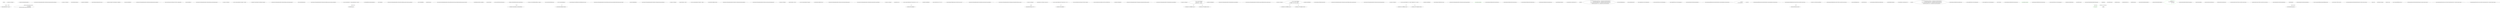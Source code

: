 digraph  {
n95 [label=response, span=""];
n96 [label="Nancy.Tests.Unit.ResponseExtensionsFixture", span=""];
n0 [cluster="Nancy.Tests.Unit.ResponseExtensionsFixture.Should_add_content_disposition_header_for_attachments()", label="Entry Nancy.Tests.Unit.ResponseExtensionsFixture.Should_add_content_disposition_header_for_attachments()", span="13-13"];
n1 [cluster="Nancy.Tests.Unit.ResponseExtensionsFixture.Should_add_content_disposition_header_for_attachments()", label="var response = new Response()", span="15-15"];
n6 [cluster="Nancy.Response.Response()", label="Entry Nancy.Response.Response()", span="15-15"];
n3 [cluster="Nancy.Tests.Unit.ResponseExtensionsFixture.Should_add_content_disposition_header_for_attachments()", label="result.Headers.ShouldNotBeNull()", span="19-19"];
n7 [cluster="Nancy.Response.AsAttachment(string, string)", label="Entry Nancy.Response.AsAttachment(string, string)", span="17-17"];
n4 [cluster="Nancy.Tests.Unit.ResponseExtensionsFixture.Should_add_content_disposition_header_for_attachments()", label="result.Headers.ContainsKey(''Content-Disposition'').ShouldBeTrue()", span="20-20"];
n8 [cluster="object.ShouldNotBeNull()", label="Entry object.ShouldNotBeNull()", span="125-125"];
n5 [cluster="Nancy.Tests.Unit.ResponseExtensionsFixture.Should_add_content_disposition_header_for_attachments()", label="Exit Nancy.Tests.Unit.ResponseExtensionsFixture.Should_add_content_disposition_header_for_attachments()", span="13-13"];
n9 [cluster="System.Collections.Generic.IDictionary<TKey, TValue>.ContainsKey(TKey)", label="Entry System.Collections.Generic.IDictionary<TKey, TValue>.ContainsKey(TKey)", span="0-0"];
n10 [cluster="bool.ShouldBeTrue()", label="Entry bool.ShouldBeTrue()", span="70-70"];
n11 [cluster="Nancy.Tests.Unit.ResponseExtensionsFixture.Should_have_filename_in_content_disposition_header()", label="Entry Nancy.Tests.Unit.ResponseExtensionsFixture.Should_have_filename_in_content_disposition_header()", span="24-24"];
n12 [cluster="Nancy.Tests.Unit.ResponseExtensionsFixture.Should_have_filename_in_content_disposition_header()", label="var response = new Response()", span="26-26"];
n13 [cluster="Nancy.Tests.Unit.ResponseExtensionsFixture.Should_have_filename_in_content_disposition_header()", label="var result = response.AsAttachment(''testing.html'', ''text/html'')", span="28-28"];
n14 [cluster="Nancy.Tests.Unit.ResponseExtensionsFixture.Should_have_filename_in_content_disposition_header()", label="result.Headers[''Content-Disposition''].ShouldContain(''testing.html'')", span="30-30"];
n15 [cluster="Nancy.Tests.Unit.ResponseExtensionsFixture.Should_have_filename_in_content_disposition_header()", label="Exit Nancy.Tests.Unit.ResponseExtensionsFixture.Should_have_filename_in_content_disposition_header()", span="24-24"];
n16 [cluster="string.ShouldContain(string)", label="Entry string.ShouldContain(string)", span="55-55"];
n17 [cluster="Nancy.Tests.Unit.ResponseExtensionsFixture.Should_not_allow_null_filename_on_generic_responses_as_attachments()", label="Entry Nancy.Tests.Unit.ResponseExtensionsFixture.Should_not_allow_null_filename_on_generic_responses_as_attachments()", span="34-34"];
n18 [cluster="Nancy.Tests.Unit.ResponseExtensionsFixture.Should_not_allow_null_filename_on_generic_responses_as_attachments()", label="var response = new Response()", span="36-36"];
n19 [cluster="Nancy.Tests.Unit.ResponseExtensionsFixture.Should_not_allow_null_filename_on_generic_responses_as_attachments()", label="var result = Record.Exception(() => response.AsAttachment(null, ''text/html''))", span="38-38"];
n25 [cluster="lambda expression", label="response.AsAttachment(null, ''text/html'')", span="38-38"];
n20 [cluster="Nancy.Tests.Unit.ResponseExtensionsFixture.Should_not_allow_null_filename_on_generic_responses_as_attachments()", label="result.ShouldBeOfType(typeof(ArgumentException))", span="40-40"];
n22 [cluster="Unk.Exception", label="Entry Unk.Exception", span=""];
n24 [cluster="lambda expression", label="Entry lambda expression", span="38-38"];
n21 [cluster="Nancy.Tests.Unit.ResponseExtensionsFixture.Should_not_allow_null_filename_on_generic_responses_as_attachments()", label="Exit Nancy.Tests.Unit.ResponseExtensionsFixture.Should_not_allow_null_filename_on_generic_responses_as_attachments()", span="34-34"];
n23 [cluster="Unk.ShouldBeOfType", label="Entry Unk.ShouldBeOfType", span=""];
n26 [cluster="lambda expression", label="Exit lambda expression", span="38-38"];
n27 [cluster="Nancy.Tests.Unit.ResponseExtensionsFixture.Should_use_filename_and_content_type_for_attachments_from_file_response_if_not_overridden()", label="Entry Nancy.Tests.Unit.ResponseExtensionsFixture.Should_use_filename_and_content_type_for_attachments_from_file_response_if_not_overridden()", span="44-44"];
n28 [cluster="Nancy.Tests.Unit.ResponseExtensionsFixture.Should_use_filename_and_content_type_for_attachments_from_file_response_if_not_overridden()", label="var assemblyPath =\r\n                Path.GetDirectoryName(this.GetType().Assembly.Location)", span="47-48"];
n29 [cluster="Nancy.Tests.Unit.ResponseExtensionsFixture.Should_use_filename_and_content_type_for_attachments_from_file_response_if_not_overridden()", label="GenericFileResponse.RootPath = assemblyPath", span="50-50"];
n36 [cluster="object.GetType()", label="Entry object.GetType()", span="0-0"];
n37 [cluster="System.IO.Path.GetDirectoryName(string)", label="Entry System.IO.Path.GetDirectoryName(string)", span="0-0"];
n30 [cluster="Nancy.Tests.Unit.ResponseExtensionsFixture.Should_use_filename_and_content_type_for_attachments_from_file_response_if_not_overridden()", label="var filename = Path.GetFileName(this.GetType().Assembly.Location)", span="52-52"];
n31 [cluster="Nancy.Tests.Unit.ResponseExtensionsFixture.Should_use_filename_and_content_type_for_attachments_from_file_response_if_not_overridden()", label="var response = new GenericFileResponse(filename, ''image/png'')", span="53-53"];
n38 [cluster="System.IO.Path.GetFileName(string)", label="Entry System.IO.Path.GetFileName(string)", span="0-0"];
n33 [cluster="Nancy.Tests.Unit.ResponseExtensionsFixture.Should_use_filename_and_content_type_for_attachments_from_file_response_if_not_overridden()", label="result.Headers[''Content-Disposition''].ShouldContain(filename)", span="59-59"];
n32 [cluster="Nancy.Tests.Unit.ResponseExtensionsFixture.Should_use_filename_and_content_type_for_attachments_from_file_response_if_not_overridden()", label="var result = response.AsAttachment()", span="56-56"];
n39 [cluster="Nancy.Responses.GenericFileResponse.GenericFileResponse(string, string)", label="Entry Nancy.Responses.GenericFileResponse.GenericFileResponse(string, string)", span="30-30"];
n34 [cluster="Nancy.Tests.Unit.ResponseExtensionsFixture.Should_use_filename_and_content_type_for_attachments_from_file_response_if_not_overridden()", label="result.ContentType.ShouldEqual(''image/png'')", span="60-60"];
n35 [cluster="Nancy.Tests.Unit.ResponseExtensionsFixture.Should_use_filename_and_content_type_for_attachments_from_file_response_if_not_overridden()", label="Exit Nancy.Tests.Unit.ResponseExtensionsFixture.Should_use_filename_and_content_type_for_attachments_from_file_response_if_not_overridden()", span="44-44"];
n40 [cluster="object.ShouldEqual(object)", label="Entry object.ShouldEqual(object)", span="80-80"];
n41 [cluster="Nancy.Tests.Unit.ResponseExtensionsFixture.Should_allow_overriding_of_content_type_for_attachments()", label="Entry Nancy.Tests.Unit.ResponseExtensionsFixture.Should_allow_overriding_of_content_type_for_attachments()", span="64-64"];
n42 [cluster="Nancy.Tests.Unit.ResponseExtensionsFixture.Should_allow_overriding_of_content_type_for_attachments()", label="var response = new Response()", span="66-66"];
n43 [cluster="Nancy.Tests.Unit.ResponseExtensionsFixture.Should_allow_overriding_of_content_type_for_attachments()", label="response.ContentType = ''test/test''", span="67-67"];
n44 [cluster="Nancy.Tests.Unit.ResponseExtensionsFixture.Should_allow_overriding_of_content_type_for_attachments()", label="var result = response.AsAttachment(''testing.html'', ''text/html'')", span="69-69"];
n45 [cluster="Nancy.Tests.Unit.ResponseExtensionsFixture.Should_allow_overriding_of_content_type_for_attachments()", label="result.ContentType.ShouldEqual(''text/html'')", span="71-71"];
n46 [cluster="Nancy.Tests.Unit.ResponseExtensionsFixture.Should_allow_overriding_of_content_type_for_attachments()", label="Exit Nancy.Tests.Unit.ResponseExtensionsFixture.Should_allow_overriding_of_content_type_for_attachments()", span="64-64"];
n47 [cluster="Nancy.Tests.Unit.ResponseExtensionsFixture.Should_not_set_content_type_for_attachment_if_null()", label="Entry Nancy.Tests.Unit.ResponseExtensionsFixture.Should_not_set_content_type_for_attachment_if_null()", span="75-75"];
n48 [cluster="Nancy.Tests.Unit.ResponseExtensionsFixture.Should_not_set_content_type_for_attachment_if_null()", label="var response = new Response()", span="77-77"];
n49 [cluster="Nancy.Tests.Unit.ResponseExtensionsFixture.Should_not_set_content_type_for_attachment_if_null()", label="response.ContentType = ''test/test''", span="78-78"];
n50 [cluster="Nancy.Tests.Unit.ResponseExtensionsFixture.Should_not_set_content_type_for_attachment_if_null()", label="var result = response.AsAttachment(''testing.html'')", span="80-80"];
n51 [cluster="Nancy.Tests.Unit.ResponseExtensionsFixture.Should_not_set_content_type_for_attachment_if_null()", label="result.ContentType.ShouldEqual(''test/test'')", span="82-82"];
n52 [cluster="Nancy.Tests.Unit.ResponseExtensionsFixture.Should_not_set_content_type_for_attachment_if_null()", label="Exit Nancy.Tests.Unit.ResponseExtensionsFixture.Should_not_set_content_type_for_attachment_if_null()", span="75-75"];
n53 [cluster="Nancy.Tests.Unit.ResponseExtensionsFixture.Should_handle_null_response_headers_using_withheaders()", label="Entry Nancy.Tests.Unit.ResponseExtensionsFixture.Should_handle_null_response_headers_using_withheaders()", span="86-86"];
n54 [cluster="Nancy.Tests.Unit.ResponseExtensionsFixture.Should_handle_null_response_headers_using_withheaders()", label="var response = new Response()", span="88-88"];
n55 [cluster="Nancy.Tests.Unit.ResponseExtensionsFixture.Should_handle_null_response_headers_using_withheaders()", label="response.Headers = null", span="89-89"];
n56 [cluster="Nancy.Tests.Unit.ResponseExtensionsFixture.Should_handle_null_response_headers_using_withheaders()", label="var result = response.WithHeaders(new[] { Tuple.Create(''test'', ''test'') })", span="91-91"];
n57 [cluster="Nancy.Tests.Unit.ResponseExtensionsFixture.Should_handle_null_response_headers_using_withheaders()", label="result.Headers.ShouldNotBeNull()", span="93-93"];
n60 [cluster="System.Tuple.Create<T1, T2>(T1, T2)", label="Entry System.Tuple.Create<T1, T2>(T1, T2)", span="0-0"];
n61 [cluster="Nancy.Response.WithHeaders(params System.Tuple<string, string>[])", label="Entry Nancy.Response.WithHeaders(params System.Tuple<string, string>[])", span="74-74"];
n58 [cluster="Nancy.Tests.Unit.ResponseExtensionsFixture.Should_handle_null_response_headers_using_withheaders()", label="result.Headers.Count.ShouldEqual(1)", span="94-94"];
n59 [cluster="Nancy.Tests.Unit.ResponseExtensionsFixture.Should_handle_null_response_headers_using_withheaders()", label="Exit Nancy.Tests.Unit.ResponseExtensionsFixture.Should_handle_null_response_headers_using_withheaders()", span="86-86"];
n62 [cluster="Nancy.Tests.Unit.ResponseExtensionsFixture.Should_append_to_existing_headers_if_already_in_response()", label="Entry Nancy.Tests.Unit.ResponseExtensionsFixture.Should_append_to_existing_headers_if_already_in_response()", span="98-98"];
n63 [cluster="Nancy.Tests.Unit.ResponseExtensionsFixture.Should_append_to_existing_headers_if_already_in_response()", label="var response = new Response()", span="100-100"];
n64 [cluster="Nancy.Tests.Unit.ResponseExtensionsFixture.Should_append_to_existing_headers_if_already_in_response()", label="response.Headers = new Dictionary<string, string>()", span="101-101"];
n65 [cluster="Nancy.Tests.Unit.ResponseExtensionsFixture.Should_append_to_existing_headers_if_already_in_response()", label="response.Headers.Add(''Existing'', ''Test'')", span="102-102"];
n66 [cluster="Nancy.Tests.Unit.ResponseExtensionsFixture.Should_append_to_existing_headers_if_already_in_response()", label="var result = response.WithHeaders(new[] { Tuple.Create(''test'', ''test'') })", span="104-104"];
n70 [cluster="System.Collections.Generic.Dictionary<TKey, TValue>.Dictionary()", label="Entry System.Collections.Generic.Dictionary<TKey, TValue>.Dictionary()", span="0-0"];
n71 [cluster="System.Collections.Generic.IDictionary<TKey, TValue>.Add(TKey, TValue)", label="Entry System.Collections.Generic.IDictionary<TKey, TValue>.Add(TKey, TValue)", span="0-0"];
n67 [cluster="Nancy.Tests.Unit.ResponseExtensionsFixture.Should_append_to_existing_headers_if_already_in_response()", label="result.Headers.ShouldNotBeNull()", span="106-106"];
n68 [cluster="Nancy.Tests.Unit.ResponseExtensionsFixture.Should_append_to_existing_headers_if_already_in_response()", label="result.Headers.Count.ShouldEqual(2)", span="107-107"];
n69 [cluster="Nancy.Tests.Unit.ResponseExtensionsFixture.Should_append_to_existing_headers_if_already_in_response()", label="Exit Nancy.Tests.Unit.ResponseExtensionsFixture.Should_append_to_existing_headers_if_already_in_response()", span="98-98"];
n72 [cluster="Nancy.Tests.Unit.ResponseExtensionsFixture.Should_add_all_headers_using_withheaders()", label="Entry Nancy.Tests.Unit.ResponseExtensionsFixture.Should_add_all_headers_using_withheaders()", span="111-111"];
n73 [cluster="Nancy.Tests.Unit.ResponseExtensionsFixture.Should_add_all_headers_using_withheaders()", label="var response = new Response()", span="113-113"];
n74 [cluster="Nancy.Tests.Unit.ResponseExtensionsFixture.Should_add_all_headers_using_withheaders()", label="var result = response.WithHeaders(\r\n                            Tuple.Create(''test'', ''testvalue''), \r\n                            Tuple.Create(''test2'', ''test2value''))", span="115-117"];
n75 [cluster="Nancy.Tests.Unit.ResponseExtensionsFixture.Should_add_all_headers_using_withheaders()", label="result.Headers.ShouldNotBeNull()", span="119-119"];
n76 [cluster="Nancy.Tests.Unit.ResponseExtensionsFixture.Should_add_all_headers_using_withheaders()", label="result.Headers[''test''].ShouldEqual(''testvalue'')", span="120-120"];
n77 [cluster="Nancy.Tests.Unit.ResponseExtensionsFixture.Should_add_all_headers_using_withheaders()", label="result.Headers[''test2''].ShouldEqual(''test2value'')", span="121-121"];
n78 [cluster="Nancy.Tests.Unit.ResponseExtensionsFixture.Should_add_all_headers_using_withheaders()", label="Exit Nancy.Tests.Unit.ResponseExtensionsFixture.Should_add_all_headers_using_withheaders()", span="111-111"];
n79 [cluster="Nancy.Tests.Unit.ResponseExtensionsFixture.Should_be_able_to_supply_withHeaders_headers_as_anonymous_types()", label="Entry Nancy.Tests.Unit.ResponseExtensionsFixture.Should_be_able_to_supply_withHeaders_headers_as_anonymous_types()", span="125-125"];
n80 [cluster="Nancy.Tests.Unit.ResponseExtensionsFixture.Should_be_able_to_supply_withHeaders_headers_as_anonymous_types()", label="var response = new Response()", span="127-127"];
n81 [cluster="Nancy.Tests.Unit.ResponseExtensionsFixture.Should_be_able_to_supply_withHeaders_headers_as_anonymous_types()", label="var result = response.WithHeaders(\r\n                new { Header = ''test'', Value = ''testvalue'' }, \r\n                new { Header = ''test2'', Value = ''test2value'' })", span="129-131"];
n82 [cluster="Nancy.Tests.Unit.ResponseExtensionsFixture.Should_be_able_to_supply_withHeaders_headers_as_anonymous_types()", label="result.Headers.ShouldNotBeNull()", span="133-133"];
n86 [cluster="Nancy.Response.WithHeaders(params object[])", label="Entry Nancy.Response.WithHeaders(params object[])", span="60-60"];
n83 [cluster="Nancy.Tests.Unit.ResponseExtensionsFixture.Should_be_able_to_supply_withHeaders_headers_as_anonymous_types()", label="result.Headers[''test''].ShouldEqual(''testvalue'')", span="134-134"];
n84 [cluster="Nancy.Tests.Unit.ResponseExtensionsFixture.Should_be_able_to_supply_withHeaders_headers_as_anonymous_types()", label="result.Headers[''test2''].ShouldEqual(''test2value'')", span="135-135"];
n85 [cluster="Nancy.Tests.Unit.ResponseExtensionsFixture.Should_be_able_to_supply_withHeaders_headers_as_anonymous_types()", label="Exit Nancy.Tests.Unit.ResponseExtensionsFixture.Should_be_able_to_supply_withHeaders_headers_as_anonymous_types()", span="125-125"];
n87 [cluster="Nancy.Tests.Unit.ResponseExtensionsFixture.Should_be_able_to_chain_setting_single_headers()", label="Entry Nancy.Tests.Unit.ResponseExtensionsFixture.Should_be_able_to_chain_setting_single_headers()", span="139-139"];
n88 [cluster="Nancy.Tests.Unit.ResponseExtensionsFixture.Should_be_able_to_chain_setting_single_headers()", label="var response = new Response()", span="141-141"];
n89 [cluster="Nancy.Tests.Unit.ResponseExtensionsFixture.Should_be_able_to_chain_setting_single_headers()", label="var result = response.WithHeader(''test'', ''testvalue'').WithHeader(''test2'', ''test2value'')", span="143-143"];
n90 [cluster="Nancy.Tests.Unit.ResponseExtensionsFixture.Should_be_able_to_chain_setting_single_headers()", label="result.Headers.ShouldNotBeNull()", span="145-145"];
n94 [cluster="Nancy.Response.WithHeader(string, string)", label="Entry Nancy.Response.WithHeader(string, string)", span="46-46"];
n91 [cluster="Nancy.Tests.Unit.ResponseExtensionsFixture.Should_be_able_to_chain_setting_single_headers()", label="result.Headers[''test''].ShouldEqual(''testvalue'')", span="146-146"];
n92 [cluster="Nancy.Tests.Unit.ResponseExtensionsFixture.Should_be_able_to_chain_setting_single_headers()", label="result.Headers[''test2''].ShouldEqual(''test2value'')", span="147-147"];
n93 [cluster="Nancy.Tests.Unit.ResponseExtensionsFixture.Should_be_able_to_chain_setting_single_headers()", label="Exit Nancy.Tests.Unit.ResponseExtensionsFixture.Should_be_able_to_chain_setting_single_headers()", span="139-139"];
d1 [cluster="Nancy.Responses.DefaultJsonSerializer.CanSerialize(string)", color=green, community=0, label="return IsJsonType(contentType);", prediction=0, span="18-18"];
d0 [cluster="Nancy.Responses.DefaultJsonSerializer.CanSerialize(string)", label="Entry Nancy.Responses.DefaultJsonSerializer.CanSerialize(string)", span="16-16"];
d2 [cluster="Nancy.Responses.DefaultJsonSerializer.CanSerialize(string)", label="Exit Nancy.Responses.DefaultJsonSerializer.CanSerialize(string)", span="16-16"];
d3 [cluster="Nancy.Responses.DefaultJsonSerializer.IsJsonType(string)", label="Entry Nancy.Responses.DefaultJsonSerializer.IsJsonType(string)", span="59-59"];
d19 [cluster="Nancy.Responses.DefaultJsonSerializer.IsJsonType(string)", label="Exit Nancy.Responses.DefaultJsonSerializer.IsJsonType(string)", span="59-59"];
d15 [cluster="Nancy.Responses.DefaultJsonSerializer.IsJsonType(string)", label="string.IsNullOrEmpty(contentType)", span="61-61"];
d17 [cluster="Nancy.Responses.DefaultJsonSerializer.IsJsonType(string)", label="var contentMimeType = contentType.Split(';')[0]", span="66-66"];
d16 [cluster="Nancy.Responses.DefaultJsonSerializer.IsJsonType(string)", label="return false;", span="63-63"];
d18 [cluster="Nancy.Responses.DefaultJsonSerializer.IsJsonType(string)", label="return contentMimeType.Equals(''application/json'', StringComparison.InvariantCultureIgnoreCase) ||\r\n                   contentMimeType.Equals(''text/json'', StringComparison.InvariantCultureIgnoreCase) ||\r\n                  (contentMimeType.StartsWith(''application/vnd'', StringComparison.InvariantCultureIgnoreCase) &&\r\n                   contentMimeType.EndsWith(''+json'', StringComparison.InvariantCultureIgnoreCase));", span="68-71"];
d20 [cluster="string.IsNullOrEmpty(string)", label="Entry string.IsNullOrEmpty(string)", span="0-0"];
d21 [cluster="string.Split(params char[])", label="Entry string.Split(params char[])", span="0-0"];
d22 [cluster="string.Equals(string, System.StringComparison)", label="Entry string.Equals(string, System.StringComparison)", span="0-0"];
d23 [cluster="string.StartsWith(string, System.StringComparison)", label="Entry string.StartsWith(string, System.StringComparison)", span="0-0"];
d24 [cluster="string.EndsWith(string, System.StringComparison)", label="Entry string.EndsWith(string, System.StringComparison)", span="0-0"];
m0_4 [cluster="Nancy.Routing.Route.Invoke(Nancy.DynamicDictionary)", file="DefaultRouteInvoker.cs", label="Entry Nancy.Routing.Route.Invoke(Nancy.DynamicDictionary)", span="54-54"];
m0_0 [cluster="Nancy.Routing.DefaultRouteInvoker.Invoke(Nancy.Routing.Route, Nancy.DynamicDictionary, Nancy.NancyContext)", file="DefaultRouteInvoker.cs", label="Entry Nancy.Routing.DefaultRouteInvoker.Invoke(Nancy.Routing.Route, Nancy.DynamicDictionary, Nancy.NancyContext)", span="14-14"];
m0_1 [cluster="Nancy.Routing.DefaultRouteInvoker.Invoke(Nancy.Routing.Route, Nancy.DynamicDictionary, Nancy.NancyContext)", file="DefaultRouteInvoker.cs", label="var result =\r\n                route.Invoke(parameters)", span="16-17"];
m0_2 [cluster="Nancy.Routing.DefaultRouteInvoker.Invoke(Nancy.Routing.Route, Nancy.DynamicDictionary, Nancy.NancyContext)", file="DefaultRouteInvoker.cs", label="return result;", span="19-19"];
m0_3 [cluster="Nancy.Routing.DefaultRouteInvoker.Invoke(Nancy.Routing.Route, Nancy.DynamicDictionary, Nancy.NancyContext)", file="DefaultRouteInvoker.cs", label="Exit Nancy.Routing.DefaultRouteInvoker.Invoke(Nancy.Routing.Route, Nancy.DynamicDictionary, Nancy.NancyContext)", span="14-14"];
m2_4 [cluster="Nancy.Responses.DefaultXmlSerializer.Serialize<TModel>(string, TModel, System.IO.Stream)", file="DefaultXmlSerializer.cs", label="Entry Nancy.Responses.DefaultXmlSerializer.Serialize<TModel>(string, TModel, System.IO.Stream)", span="25-25"];
m2_5 [cluster="Nancy.Responses.DefaultXmlSerializer.Serialize<TModel>(string, TModel, System.IO.Stream)", file="DefaultXmlSerializer.cs", label="var serializer = new XmlSerializer(typeof(TModel))", span="27-27"];
m2_6 [cluster="Nancy.Responses.DefaultXmlSerializer.Serialize<TModel>(string, TModel, System.IO.Stream)", file="DefaultXmlSerializer.cs", label="serializer.Serialize(outputStream, model)", span="28-28"];
m2_7 [cluster="Nancy.Responses.DefaultXmlSerializer.Serialize<TModel>(string, TModel, System.IO.Stream)", file="DefaultXmlSerializer.cs", label="Exit Nancy.Responses.DefaultXmlSerializer.Serialize<TModel>(string, TModel, System.IO.Stream)", span="25-25"];
m2_15 [cluster="string.IsNullOrEmpty(string)", file="DefaultXmlSerializer.cs", label="Entry string.IsNullOrEmpty(string)", span="0-0"];
m2_8 [cluster="XmlSerializer.cstr", file="DefaultXmlSerializer.cs", label="Entry XmlSerializer.cstr", span=""];
m2_3 [cluster="Nancy.Responses.DefaultXmlSerializer.IsXmlType(string)", file="DefaultXmlSerializer.cs", label="Entry Nancy.Responses.DefaultXmlSerializer.IsXmlType(string)", span="31-31"];
m2_10 [cluster="Nancy.Responses.DefaultXmlSerializer.IsXmlType(string)", file="DefaultXmlSerializer.cs", label="string.IsNullOrEmpty(contentType)", span="33-33"];
m2_12 [cluster="Nancy.Responses.DefaultXmlSerializer.IsXmlType(string)", file="DefaultXmlSerializer.cs", label="var contentMimeType = contentType.Split(';')[0]", span="38-38"];
m2_11 [cluster="Nancy.Responses.DefaultXmlSerializer.IsXmlType(string)", file="DefaultXmlSerializer.cs", label="return false;", span="35-35"];
m2_13 [cluster="Nancy.Responses.DefaultXmlSerializer.IsXmlType(string)", file="DefaultXmlSerializer.cs", label="return contentMimeType.Equals(''application/xml'', StringComparison.InvariantCultureIgnoreCase) ||\r\n                   contentMimeType.Equals(''text/xml'', StringComparison.InvariantCultureIgnoreCase) ||\r\n                  (contentMimeType.StartsWith(''application/vnd'', StringComparison.InvariantCultureIgnoreCase) &&\r\n                   contentMimeType.EndsWith(''+xml'', StringComparison.InvariantCultureIgnoreCase));", span="40-43"];
m2_14 [cluster="Nancy.Responses.DefaultXmlSerializer.IsXmlType(string)", file="DefaultXmlSerializer.cs", label="Exit Nancy.Responses.DefaultXmlSerializer.IsXmlType(string)", span="31-31"];
m2_19 [cluster="string.EndsWith(string, System.StringComparison)", file="DefaultXmlSerializer.cs", label="Entry string.EndsWith(string, System.StringComparison)", span="0-0"];
m2_17 [cluster="string.Equals(string, System.StringComparison)", file="DefaultXmlSerializer.cs", label="Entry string.Equals(string, System.StringComparison)", span="0-0"];
m2_9 [cluster="Unk.Serialize", file="DefaultXmlSerializer.cs", label="Entry Unk.Serialize", span=""];
m2_0 [cluster="Nancy.Responses.DefaultXmlSerializer.CanSerialize(string)", file="DefaultXmlSerializer.cs", label="Entry Nancy.Responses.DefaultXmlSerializer.CanSerialize(string)", span="13-13"];
m2_1 [cluster="Nancy.Responses.DefaultXmlSerializer.CanSerialize(string)", color=green, community=0, file="DefaultXmlSerializer.cs", label="return IsXmlType(contentType);", prediction=1, span="16-16"];
m2_2 [cluster="Nancy.Responses.DefaultXmlSerializer.CanSerialize(string)", file="DefaultXmlSerializer.cs", label="Exit Nancy.Responses.DefaultXmlSerializer.CanSerialize(string)", span="13-13"];
m2_18 [cluster="string.StartsWith(string, System.StringComparison)", file="DefaultXmlSerializer.cs", label="Entry string.StartsWith(string, System.StringComparison)", span="0-0"];
m2_20 [file="DefaultXmlSerializer.cs", label="Nancy.Responses.DefaultXmlSerializer", span=""];
m3_8 [cluster="lambda expression", file="FakeRoute.cs", label="Entry lambda expression", span="17-20"];
m3_10 [cluster="lambda expression", color=green, community=0, file="FakeRoute.cs", label="return response;", prediction=2, span="19-19"];
m3_5 [cluster="lambda expression", file="FakeRoute.cs", label="Entry lambda expression", span="15-15"];
m3_6 [cluster="lambda expression", file="FakeRoute.cs", label=response, span="15-15"];
m3_7 [cluster="lambda expression", file="FakeRoute.cs", label="Exit lambda expression", span="15-15"];
m3_9 [cluster="lambda expression", file="FakeRoute.cs", label="this.ActionWasInvoked = true", span="18-18"];
m3_11 [cluster="lambda expression", file="FakeRoute.cs", label="Exit lambda expression", span="17-20"];
m3_0 [cluster="Nancy.Tests.Fakes.FakeRoute.FakeRoute()", file="FakeRoute.cs", label="Entry Nancy.Tests.Fakes.FakeRoute.FakeRoute()", span="8-8"];
m3_1 [cluster="Nancy.Tests.Fakes.FakeRoute.FakeRoute()", file="FakeRoute.cs", label="Exit Nancy.Tests.Fakes.FakeRoute.FakeRoute()", span="8-8"];
m3_2 [cluster="Nancy.Tests.Fakes.FakeRoute.FakeRoute(Nancy.Response)", file="FakeRoute.cs", label="Entry Nancy.Tests.Fakes.FakeRoute.FakeRoute(Nancy.Response)", span="14-14"];
m3_3 [cluster="Nancy.Tests.Fakes.FakeRoute.FakeRoute(Nancy.Response)", color=green, community=0, file="FakeRoute.cs", label="this.Action = x => {\r\n                this.ActionWasInvoked = true;\r\n                return response;\r\n            }", prediction=3, span="17-20"];
m3_4 [cluster="Nancy.Tests.Fakes.FakeRoute.FakeRoute(Nancy.Response)", file="FakeRoute.cs", label="Exit Nancy.Tests.Fakes.FakeRoute.FakeRoute(Nancy.Response)", span="14-14"];
m3_12 [file="FakeRoute.cs", label="Nancy.Tests.Fakes.FakeRoute", span=""];
m3_13 [file="FakeRoute.cs", label="Nancy.Response", span=""];
m4_0 [cluster="Nancy.ISerializer.CanSerialize(string)", file="ISerializer.cs", label="Entry Nancy.ISerializer.CanSerialize(string)", span="11-11"];
m4_1 [cluster="Nancy.ISerializer.CanSerialize(string)", file="ISerializer.cs", label="Exit Nancy.ISerializer.CanSerialize(string)", span="11-11"];
m4_2 [cluster="Nancy.ISerializer.Serialize<TModel>(string, TModel, System.IO.Stream)", file="ISerializer.cs", label="Entry Nancy.ISerializer.Serialize<TModel>(string, TModel, System.IO.Stream)", span="20-20"];
m4_3 [cluster="Nancy.ISerializer.Serialize<TModel>(string, TModel, System.IO.Stream)", file="ISerializer.cs", label="Exit Nancy.ISerializer.Serialize<TModel>(string, TModel, System.IO.Stream)", span="20-20"];
m5_9 [cluster="Nancy.Routing.Route.Invoke(Nancy.DynamicDictionary)", file="Route.cs", label="Entry Nancy.Routing.Route.Invoke(Nancy.DynamicDictionary)", span="54-54"];
m5_10 [cluster="Nancy.Routing.Route.Invoke(Nancy.DynamicDictionary)", file="Route.cs", label="return this.Action.Invoke(parameters);", span="56-56"];
m5_11 [cluster="Nancy.Routing.Route.Invoke(Nancy.DynamicDictionary)", file="Route.cs", label="Exit Nancy.Routing.Route.Invoke(Nancy.DynamicDictionary)", span="54-54"];
m5_6 [cluster="System.ArgumentNullException.ArgumentNullException(string)", file="Route.cs", label="Entry System.ArgumentNullException.ArgumentNullException(string)", span="0-0"];
m5_12 [cluster="System.Func<T, TResult>.Invoke(T)", file="Route.cs", label="Entry System.Func<T, TResult>.Invoke(T)", span="0-0"];
m5_0 [cluster="Nancy.Routing.Route.Route(Nancy.Routing.RouteDescription, System.Func<dynamic, dynamic>)", file="Route.cs", label="Entry Nancy.Routing.Route.Route(Nancy.Routing.RouteDescription, System.Func<dynamic, dynamic>)", span="14-14"];
m5_1 [cluster="Nancy.Routing.Route.Route(Nancy.Routing.RouteDescription, System.Func<dynamic, dynamic>)", file="Route.cs", label="action == null", span="16-16"];
m5_3 [cluster="Nancy.Routing.Route.Route(Nancy.Routing.RouteDescription, System.Func<dynamic, dynamic>)", file="Route.cs", label="this.Description = description", span="21-21"];
m5_4 [cluster="Nancy.Routing.Route.Route(Nancy.Routing.RouteDescription, System.Func<dynamic, dynamic>)", file="Route.cs", label="this.Action = action", span="22-22"];
m5_2 [cluster="Nancy.Routing.Route.Route(Nancy.Routing.RouteDescription, System.Func<dynamic, dynamic>)", file="Route.cs", label="throw new ArgumentNullException(''action'');", span="18-18"];
m5_5 [cluster="Nancy.Routing.Route.Route(Nancy.Routing.RouteDescription, System.Func<dynamic, dynamic>)", file="Route.cs", label="Exit Nancy.Routing.Route.Route(Nancy.Routing.RouteDescription, System.Func<dynamic, dynamic>)", span="14-14"];
m5_7 [cluster="Nancy.Routing.Route.Route(string, string, System.Func<Nancy.NancyContext, bool>, System.Func<dynamic, dynamic>)", file="Route.cs", label="Entry Nancy.Routing.Route.Route(string, string, System.Func<Nancy.NancyContext, bool>, System.Func<dynamic, dynamic>)", span="32-32"];
m5_8 [cluster="Nancy.Routing.Route.Route(string, string, System.Func<Nancy.NancyContext, bool>, System.Func<dynamic, dynamic>)", file="Route.cs", label="Exit Nancy.Routing.Route.Route(string, string, System.Func<Nancy.NancyContext, bool>, System.Func<dynamic, dynamic>)", span="32-32"];
m5_13 [file="Route.cs", label="Nancy.Routing.Route", span=""];
n95 -> n25  [color=darkseagreen4, key=1, label=response, style=dashed];
n96 -> n28  [color=darkseagreen4, key=1, label="Nancy.Tests.Unit.ResponseExtensionsFixture", style=dashed];
n18 -> n25  [color=darkseagreen4, key=1, label=response, style=dashed];
n19 -> n24  [color=darkseagreen4, key=1, label="lambda expression", style=dashed];
n30 -> n33  [color=darkseagreen4, key=1, label=filename, style=dashed];
n32 -> n34  [color=darkseagreen4, key=1, label=result, style=dashed];
n56 -> n58  [color=darkseagreen4, key=1, label=result, style=dashed];
n63 -> n65  [color=darkseagreen4, key=1, label=response, style=dashed];
n66 -> n68  [color=darkseagreen4, key=1, label=result, style=dashed];
n74 -> n76  [color=darkseagreen4, key=1, label=result, style=dashed];
n74 -> n77  [color=darkseagreen4, key=1, label=result, style=dashed];
n81 -> n83  [color=darkseagreen4, key=1, label=result, style=dashed];
n81 -> n84  [color=darkseagreen4, key=1, label=result, style=dashed];
n89 -> n91  [color=darkseagreen4, key=1, label=result, style=dashed];
n89 -> n92  [color=darkseagreen4, key=1, label=result, style=dashed];
m2_4 -> m2_6  [color=darkseagreen4, key=1, label=TModel, style=dashed];
m3_2 -> m3_10  [color=green, key=1, label="Nancy.Response", style=dashed];
m3_13 -> m3_6  [color=darkseagreen4, key=1, label="Nancy.Response", style=dashed];
m3_13 -> m3_10  [color=green, key=1, label="Nancy.Response", style=dashed];
m5_13 -> m5_10  [color=darkseagreen4, key=1, label="Nancy.Routing.Route", style=dashed];
}
